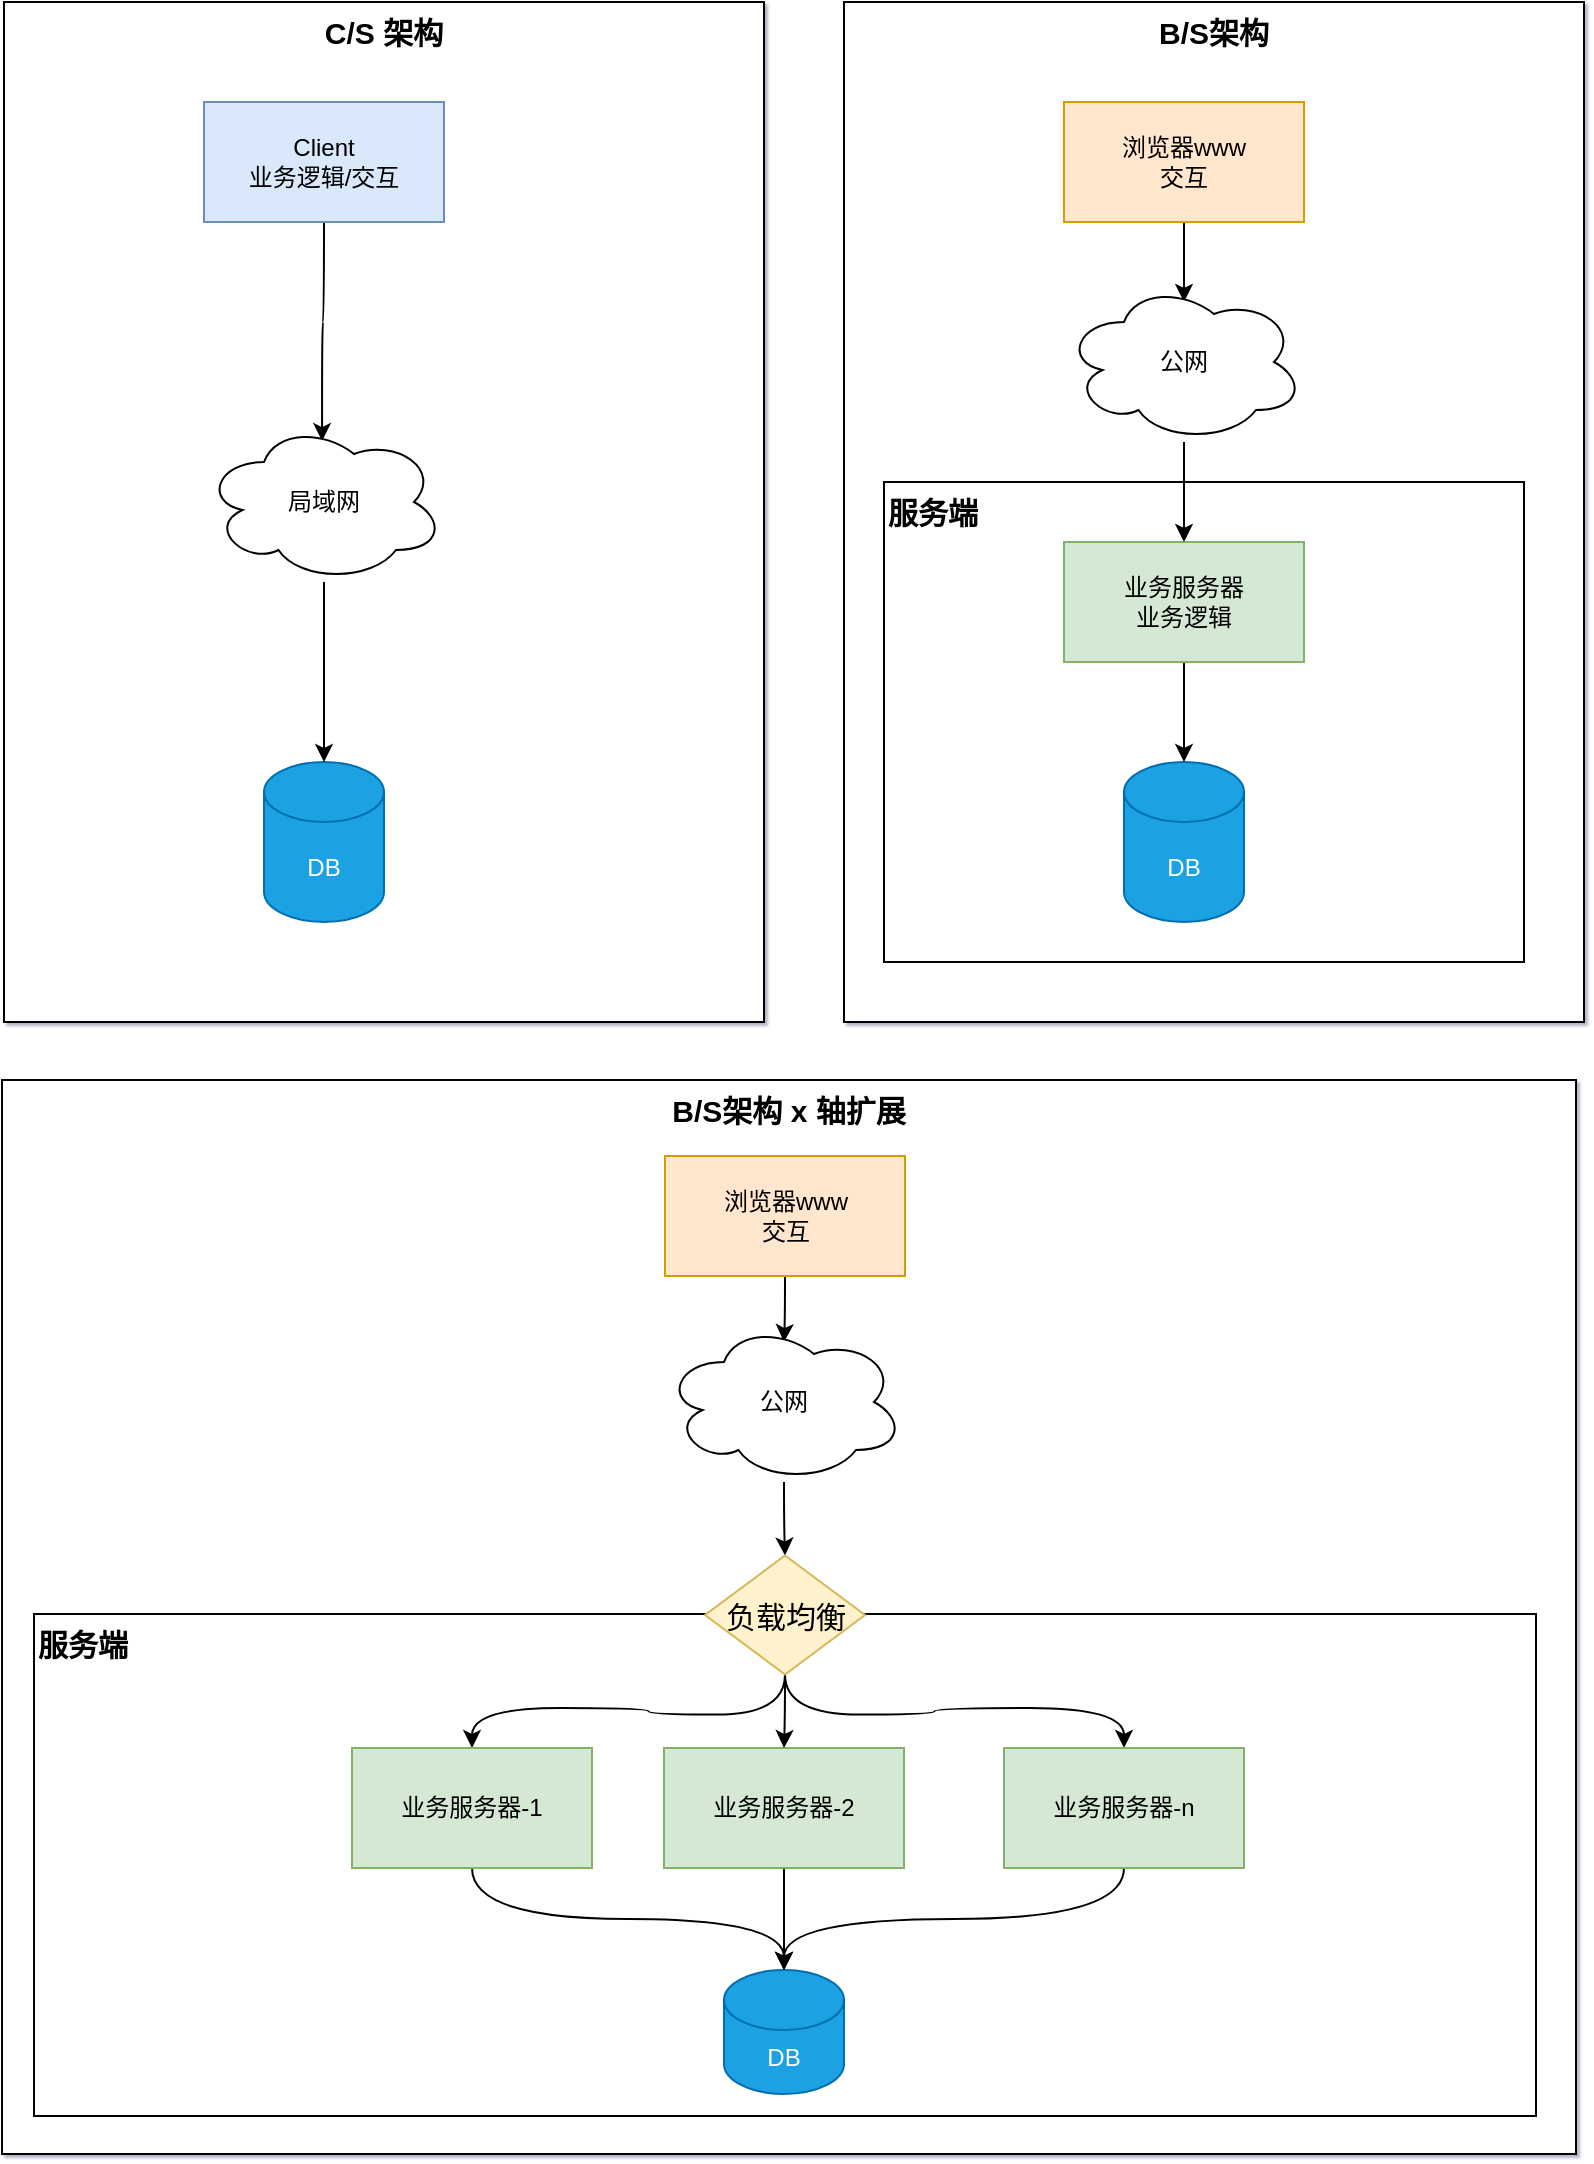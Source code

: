 <mxfile version="18.0.2" type="github">
  <diagram id="8JYPEnXbRxy38pf_CBzX" name="第 1 页">
    <mxGraphModel dx="1426" dy="794" grid="0" gridSize="10" guides="1" tooltips="1" connect="1" arrows="1" fold="1" page="1" pageScale="1" pageWidth="827" pageHeight="1169" math="0" shadow="1">
      <root>
        <mxCell id="0" />
        <mxCell id="1" parent="0" />
        <mxCell id="kBb56kA3YIfpa7F1eWZ1-10" value="B/S架构" style="rounded=0;whiteSpace=wrap;html=1;fontSize=15;verticalAlign=top;fontStyle=1" vertex="1" parent="1">
          <mxGeometry x="440" y="10" width="370" height="510" as="geometry" />
        </mxCell>
        <mxCell id="kBb56kA3YIfpa7F1eWZ1-9" value="C/S 架构" style="rounded=0;whiteSpace=wrap;html=1;fontSize=15;align=center;verticalAlign=top;fontStyle=1" vertex="1" parent="1">
          <mxGeometry x="20" y="10" width="380" height="510" as="geometry" />
        </mxCell>
        <mxCell id="yQ4yOGiYT0iwhpdx9BuE-4" style="edgeStyle=orthogonalEdgeStyle;rounded=0;orthogonalLoop=1;jettySize=auto;html=1;entryX=0.492;entryY=0.119;entryDx=0;entryDy=0;entryPerimeter=0;curved=1;" parent="1" source="yQ4yOGiYT0iwhpdx9BuE-1" target="yQ4yOGiYT0iwhpdx9BuE-3" edge="1">
          <mxGeometry relative="1" as="geometry" />
        </mxCell>
        <mxCell id="yQ4yOGiYT0iwhpdx9BuE-1" value="Client&lt;br&gt;业务逻辑/交互" style="rounded=0;whiteSpace=wrap;html=1;fillColor=#dae8fc;strokeColor=#6c8ebf;" parent="1" vertex="1">
          <mxGeometry x="120" y="60" width="120" height="60" as="geometry" />
        </mxCell>
        <mxCell id="yQ4yOGiYT0iwhpdx9BuE-2" value="DB" style="shape=cylinder3;whiteSpace=wrap;html=1;boundedLbl=1;backgroundOutline=1;size=15;fillColor=#1ba1e2;fontColor=#ffffff;strokeColor=#006EAF;" parent="1" vertex="1">
          <mxGeometry x="150" y="390" width="60" height="80" as="geometry" />
        </mxCell>
        <mxCell id="yQ4yOGiYT0iwhpdx9BuE-5" style="edgeStyle=orthogonalEdgeStyle;curved=1;rounded=0;orthogonalLoop=1;jettySize=auto;html=1;entryX=0.5;entryY=0;entryDx=0;entryDy=0;entryPerimeter=0;" parent="1" source="yQ4yOGiYT0iwhpdx9BuE-3" target="yQ4yOGiYT0iwhpdx9BuE-2" edge="1">
          <mxGeometry relative="1" as="geometry" />
        </mxCell>
        <mxCell id="yQ4yOGiYT0iwhpdx9BuE-3" value="局域网" style="ellipse;shape=cloud;whiteSpace=wrap;html=1;" parent="1" vertex="1">
          <mxGeometry x="120" y="220" width="120" height="80" as="geometry" />
        </mxCell>
        <mxCell id="kBb56kA3YIfpa7F1eWZ1-3" style="edgeStyle=orthogonalEdgeStyle;rounded=0;orthogonalLoop=1;jettySize=auto;html=1;entryX=0.5;entryY=0.125;entryDx=0;entryDy=0;entryPerimeter=0;curved=1;" edge="1" parent="1" source="kBb56kA3YIfpa7F1eWZ1-1" target="kBb56kA3YIfpa7F1eWZ1-2">
          <mxGeometry relative="1" as="geometry" />
        </mxCell>
        <mxCell id="kBb56kA3YIfpa7F1eWZ1-1" value="浏览器www&lt;br&gt;交互" style="rounded=0;whiteSpace=wrap;html=1;fillColor=#ffe6cc;strokeColor=#d79b00;" vertex="1" parent="1">
          <mxGeometry x="550" y="60" width="120" height="60" as="geometry" />
        </mxCell>
        <mxCell id="kBb56kA3YIfpa7F1eWZ1-2" value="公网" style="ellipse;shape=cloud;whiteSpace=wrap;html=1;" vertex="1" parent="1">
          <mxGeometry x="550" y="150" width="120" height="80" as="geometry" />
        </mxCell>
        <mxCell id="kBb56kA3YIfpa7F1eWZ1-4" value="服务端" style="rounded=0;whiteSpace=wrap;html=1;verticalAlign=top;align=left;fontStyle=1;fontSize=15;" vertex="1" parent="1">
          <mxGeometry x="460" y="250" width="320" height="240" as="geometry" />
        </mxCell>
        <mxCell id="kBb56kA3YIfpa7F1eWZ1-5" value="DB" style="shape=cylinder3;whiteSpace=wrap;html=1;boundedLbl=1;backgroundOutline=1;size=15;fillColor=#1ba1e2;fontColor=#ffffff;strokeColor=#006EAF;" vertex="1" parent="1">
          <mxGeometry x="580" y="390" width="60" height="80" as="geometry" />
        </mxCell>
        <mxCell id="kBb56kA3YIfpa7F1eWZ1-8" style="edgeStyle=orthogonalEdgeStyle;curved=1;rounded=0;orthogonalLoop=1;jettySize=auto;html=1;entryX=0.5;entryY=0;entryDx=0;entryDy=0;entryPerimeter=0;" edge="1" parent="1" source="kBb56kA3YIfpa7F1eWZ1-6" target="kBb56kA3YIfpa7F1eWZ1-5">
          <mxGeometry relative="1" as="geometry" />
        </mxCell>
        <mxCell id="kBb56kA3YIfpa7F1eWZ1-6" value="业务服务器&lt;br&gt;业务逻辑" style="rounded=0;whiteSpace=wrap;html=1;fillColor=#d5e8d4;strokeColor=#82b366;" vertex="1" parent="1">
          <mxGeometry x="550" y="280" width="120" height="60" as="geometry" />
        </mxCell>
        <mxCell id="kBb56kA3YIfpa7F1eWZ1-7" style="edgeStyle=orthogonalEdgeStyle;curved=1;rounded=0;orthogonalLoop=1;jettySize=auto;html=1;entryX=0.5;entryY=0;entryDx=0;entryDy=0;" edge="1" parent="1" source="kBb56kA3YIfpa7F1eWZ1-2" target="kBb56kA3YIfpa7F1eWZ1-6">
          <mxGeometry relative="1" as="geometry" />
        </mxCell>
        <mxCell id="kBb56kA3YIfpa7F1eWZ1-11" value="B/S架构 x 轴扩展" style="rounded=0;whiteSpace=wrap;html=1;fontSize=15;verticalAlign=top;fontStyle=1" vertex="1" parent="1">
          <mxGeometry x="19" y="549" width="787" height="537" as="geometry" />
        </mxCell>
        <mxCell id="kBb56kA3YIfpa7F1eWZ1-12" style="edgeStyle=orthogonalEdgeStyle;rounded=0;orthogonalLoop=1;jettySize=auto;html=1;entryX=0.5;entryY=0.125;entryDx=0;entryDy=0;entryPerimeter=0;curved=1;" edge="1" parent="1" source="kBb56kA3YIfpa7F1eWZ1-13" target="kBb56kA3YIfpa7F1eWZ1-14">
          <mxGeometry relative="1" as="geometry" />
        </mxCell>
        <mxCell id="kBb56kA3YIfpa7F1eWZ1-13" value="浏览器www&lt;br&gt;交互" style="rounded=0;whiteSpace=wrap;html=1;fillColor=#ffe6cc;strokeColor=#d79b00;" vertex="1" parent="1">
          <mxGeometry x="350.5" y="587" width="120" height="60" as="geometry" />
        </mxCell>
        <mxCell id="kBb56kA3YIfpa7F1eWZ1-22" style="edgeStyle=orthogonalEdgeStyle;curved=1;rounded=0;orthogonalLoop=1;jettySize=auto;html=1;entryX=0.5;entryY=0;entryDx=0;entryDy=0;fontSize=15;" edge="1" parent="1" source="kBb56kA3YIfpa7F1eWZ1-14" target="kBb56kA3YIfpa7F1eWZ1-20">
          <mxGeometry relative="1" as="geometry" />
        </mxCell>
        <mxCell id="kBb56kA3YIfpa7F1eWZ1-14" value="公网" style="ellipse;shape=cloud;whiteSpace=wrap;html=1;" vertex="1" parent="1">
          <mxGeometry x="350" y="670" width="120" height="80" as="geometry" />
        </mxCell>
        <mxCell id="kBb56kA3YIfpa7F1eWZ1-15" value="服务端" style="rounded=0;whiteSpace=wrap;html=1;verticalAlign=top;align=left;fontStyle=1;fontSize=15;" vertex="1" parent="1">
          <mxGeometry x="35" y="816" width="751" height="251" as="geometry" />
        </mxCell>
        <mxCell id="kBb56kA3YIfpa7F1eWZ1-16" value="DB" style="shape=cylinder3;whiteSpace=wrap;html=1;boundedLbl=1;backgroundOutline=1;size=15;fillColor=#1ba1e2;fontColor=#ffffff;strokeColor=#006EAF;" vertex="1" parent="1">
          <mxGeometry x="380" y="994" width="60" height="62" as="geometry" />
        </mxCell>
        <mxCell id="kBb56kA3YIfpa7F1eWZ1-17" style="edgeStyle=orthogonalEdgeStyle;curved=1;rounded=0;orthogonalLoop=1;jettySize=auto;html=1;entryX=0.5;entryY=0;entryDx=0;entryDy=0;entryPerimeter=0;" edge="1" parent="1" source="kBb56kA3YIfpa7F1eWZ1-18" target="kBb56kA3YIfpa7F1eWZ1-16">
          <mxGeometry relative="1" as="geometry" />
        </mxCell>
        <mxCell id="kBb56kA3YIfpa7F1eWZ1-18" value="业务服务器-2" style="rounded=0;whiteSpace=wrap;html=1;fillColor=#d5e8d4;strokeColor=#82b366;" vertex="1" parent="1">
          <mxGeometry x="350" y="883" width="120" height="60" as="geometry" />
        </mxCell>
        <mxCell id="kBb56kA3YIfpa7F1eWZ1-19" style="edgeStyle=orthogonalEdgeStyle;curved=1;rounded=0;orthogonalLoop=1;jettySize=auto;html=1;entryX=0.5;entryY=0;entryDx=0;entryDy=0;startArrow=none;" edge="1" parent="1" source="kBb56kA3YIfpa7F1eWZ1-20" target="kBb56kA3YIfpa7F1eWZ1-18">
          <mxGeometry relative="1" as="geometry" />
        </mxCell>
        <mxCell id="kBb56kA3YIfpa7F1eWZ1-27" style="edgeStyle=orthogonalEdgeStyle;curved=1;rounded=0;orthogonalLoop=1;jettySize=auto;html=1;entryX=0.5;entryY=0;entryDx=0;entryDy=0;fontSize=15;exitX=0.5;exitY=1;exitDx=0;exitDy=0;" edge="1" parent="1" source="kBb56kA3YIfpa7F1eWZ1-20" target="kBb56kA3YIfpa7F1eWZ1-23">
          <mxGeometry relative="1" as="geometry" />
        </mxCell>
        <mxCell id="kBb56kA3YIfpa7F1eWZ1-28" style="edgeStyle=orthogonalEdgeStyle;curved=1;rounded=0;orthogonalLoop=1;jettySize=auto;html=1;entryX=0.5;entryY=0;entryDx=0;entryDy=0;fontSize=15;exitX=0.5;exitY=1;exitDx=0;exitDy=0;" edge="1" parent="1" source="kBb56kA3YIfpa7F1eWZ1-20" target="kBb56kA3YIfpa7F1eWZ1-24">
          <mxGeometry relative="1" as="geometry" />
        </mxCell>
        <mxCell id="kBb56kA3YIfpa7F1eWZ1-20" value="负载均衡" style="rhombus;whiteSpace=wrap;html=1;fontSize=15;fillColor=#fff2cc;strokeColor=#d6b656;" vertex="1" parent="1">
          <mxGeometry x="370.5" y="786.75" width="80" height="59.5" as="geometry" />
        </mxCell>
        <mxCell id="kBb56kA3YIfpa7F1eWZ1-30" style="edgeStyle=orthogonalEdgeStyle;curved=1;rounded=0;orthogonalLoop=1;jettySize=auto;html=1;entryX=0.5;entryY=0;entryDx=0;entryDy=0;entryPerimeter=0;fontSize=15;exitX=0.5;exitY=1;exitDx=0;exitDy=0;" edge="1" parent="1" source="kBb56kA3YIfpa7F1eWZ1-23" target="kBb56kA3YIfpa7F1eWZ1-16">
          <mxGeometry relative="1" as="geometry" />
        </mxCell>
        <mxCell id="kBb56kA3YIfpa7F1eWZ1-23" value="业务服务器-1" style="rounded=0;whiteSpace=wrap;html=1;fillColor=#d5e8d4;strokeColor=#82b366;" vertex="1" parent="1">
          <mxGeometry x="194" y="883" width="120" height="60" as="geometry" />
        </mxCell>
        <mxCell id="kBb56kA3YIfpa7F1eWZ1-31" style="edgeStyle=orthogonalEdgeStyle;curved=1;rounded=0;orthogonalLoop=1;jettySize=auto;html=1;entryX=0.5;entryY=0;entryDx=0;entryDy=0;entryPerimeter=0;fontSize=15;exitX=0.5;exitY=1;exitDx=0;exitDy=0;" edge="1" parent="1" source="kBb56kA3YIfpa7F1eWZ1-24" target="kBb56kA3YIfpa7F1eWZ1-16">
          <mxGeometry relative="1" as="geometry" />
        </mxCell>
        <mxCell id="kBb56kA3YIfpa7F1eWZ1-24" value="业务服务器-n" style="rounded=0;whiteSpace=wrap;html=1;fillColor=#d5e8d4;strokeColor=#82b366;" vertex="1" parent="1">
          <mxGeometry x="520" y="883" width="120" height="60" as="geometry" />
        </mxCell>
      </root>
    </mxGraphModel>
  </diagram>
</mxfile>
